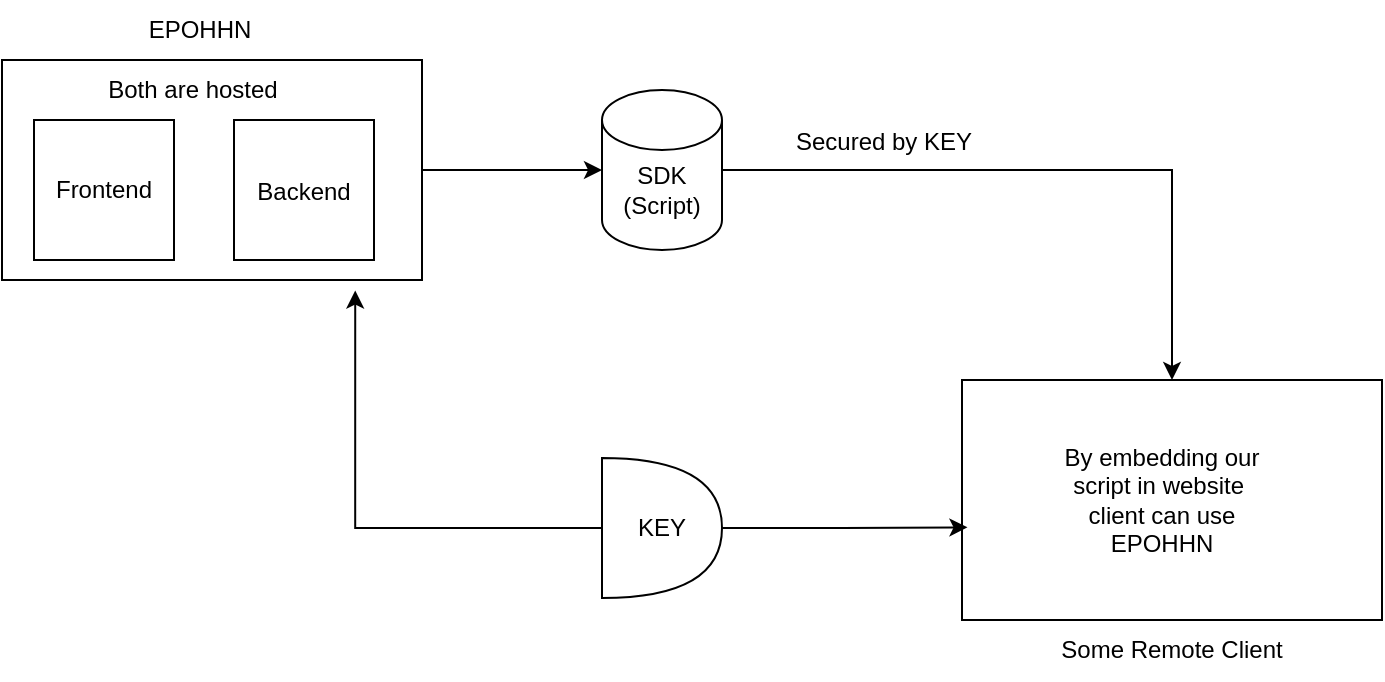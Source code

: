 <mxfile version="22.1.7" type="device">
  <diagram name="Page-1" id="pub1l7ad4_DdruCasPtF">
    <mxGraphModel dx="794" dy="503" grid="1" gridSize="10" guides="1" tooltips="1" connect="1" arrows="1" fold="1" page="1" pageScale="1" pageWidth="850" pageHeight="1100" math="0" shadow="0">
      <root>
        <mxCell id="0" />
        <mxCell id="1" parent="0" />
        <mxCell id="12tAVDHy_seTnwjO3RKA-11" style="edgeStyle=orthogonalEdgeStyle;rounded=0;orthogonalLoop=1;jettySize=auto;html=1;" edge="1" parent="1" source="12tAVDHy_seTnwjO3RKA-1" target="12tAVDHy_seTnwjO3RKA-12">
          <mxGeometry relative="1" as="geometry">
            <mxPoint x="420" y="85" as="targetPoint" />
          </mxGeometry>
        </mxCell>
        <mxCell id="12tAVDHy_seTnwjO3RKA-1" value="" style="rounded=0;whiteSpace=wrap;html=1;" vertex="1" parent="1">
          <mxGeometry x="90" y="40" width="210" height="110" as="geometry" />
        </mxCell>
        <mxCell id="12tAVDHy_seTnwjO3RKA-2" value="EPOHHN" style="text;html=1;strokeColor=none;fillColor=none;align=center;verticalAlign=middle;whiteSpace=wrap;rounded=0;" vertex="1" parent="1">
          <mxGeometry x="159" y="10" width="60" height="30" as="geometry" />
        </mxCell>
        <mxCell id="12tAVDHy_seTnwjO3RKA-3" value="" style="whiteSpace=wrap;html=1;aspect=fixed;" vertex="1" parent="1">
          <mxGeometry x="106" y="70" width="70" height="70" as="geometry" />
        </mxCell>
        <mxCell id="12tAVDHy_seTnwjO3RKA-4" value="" style="whiteSpace=wrap;html=1;aspect=fixed;" vertex="1" parent="1">
          <mxGeometry x="206" y="70" width="70" height="70" as="geometry" />
        </mxCell>
        <mxCell id="12tAVDHy_seTnwjO3RKA-5" value="Frontend" style="text;html=1;strokeColor=none;fillColor=none;align=center;verticalAlign=middle;whiteSpace=wrap;rounded=0;" vertex="1" parent="1">
          <mxGeometry x="111" y="90" width="60" height="30" as="geometry" />
        </mxCell>
        <mxCell id="12tAVDHy_seTnwjO3RKA-6" value="Backend" style="text;html=1;strokeColor=none;fillColor=none;align=center;verticalAlign=middle;whiteSpace=wrap;rounded=0;" vertex="1" parent="1">
          <mxGeometry x="211" y="91" width="60" height="30" as="geometry" />
        </mxCell>
        <mxCell id="12tAVDHy_seTnwjO3RKA-7" value="Both are hosted" style="text;html=1;strokeColor=none;fillColor=none;align=center;verticalAlign=middle;whiteSpace=wrap;rounded=0;" vertex="1" parent="1">
          <mxGeometry x="127.5" y="40" width="115" height="30" as="geometry" />
        </mxCell>
        <mxCell id="12tAVDHy_seTnwjO3RKA-8" value="" style="rounded=0;whiteSpace=wrap;html=1;" vertex="1" parent="1">
          <mxGeometry x="570" y="200" width="210" height="120" as="geometry" />
        </mxCell>
        <mxCell id="12tAVDHy_seTnwjO3RKA-9" value="Some Remote Client" style="text;html=1;strokeColor=none;fillColor=none;align=center;verticalAlign=middle;whiteSpace=wrap;rounded=0;" vertex="1" parent="1">
          <mxGeometry x="615" y="320" width="120" height="30" as="geometry" />
        </mxCell>
        <mxCell id="12tAVDHy_seTnwjO3RKA-30" style="edgeStyle=orthogonalEdgeStyle;rounded=0;orthogonalLoop=1;jettySize=auto;html=1;exitX=1;exitY=0.5;exitDx=0;exitDy=0;exitPerimeter=0;entryX=0.5;entryY=0;entryDx=0;entryDy=0;" edge="1" parent="1" source="12tAVDHy_seTnwjO3RKA-12" target="12tAVDHy_seTnwjO3RKA-8">
          <mxGeometry relative="1" as="geometry" />
        </mxCell>
        <mxCell id="12tAVDHy_seTnwjO3RKA-12" value="" style="shape=cylinder3;whiteSpace=wrap;html=1;boundedLbl=1;backgroundOutline=1;size=15;" vertex="1" parent="1">
          <mxGeometry x="390" y="55" width="60" height="80" as="geometry" />
        </mxCell>
        <mxCell id="12tAVDHy_seTnwjO3RKA-13" value="SDK&lt;br&gt;(Script)" style="text;html=1;strokeColor=none;fillColor=none;align=center;verticalAlign=middle;whiteSpace=wrap;rounded=0;" vertex="1" parent="1">
          <mxGeometry x="390" y="90" width="60" height="30" as="geometry" />
        </mxCell>
        <mxCell id="12tAVDHy_seTnwjO3RKA-15" value="By embedding our script in website&amp;nbsp; client can use EPOHHN" style="text;html=1;strokeColor=none;fillColor=none;align=center;verticalAlign=middle;whiteSpace=wrap;rounded=0;" vertex="1" parent="1">
          <mxGeometry x="620" y="245" width="100" height="30" as="geometry" />
        </mxCell>
        <mxCell id="12tAVDHy_seTnwjO3RKA-16" value="Secured by KEY" style="text;html=1;strokeColor=none;fillColor=none;align=center;verticalAlign=middle;whiteSpace=wrap;rounded=0;" vertex="1" parent="1">
          <mxGeometry x="481" y="66" width="100" height="30" as="geometry" />
        </mxCell>
        <mxCell id="12tAVDHy_seTnwjO3RKA-19" value="" style="shape=or;whiteSpace=wrap;html=1;" vertex="1" parent="1">
          <mxGeometry x="390" y="239" width="60" height="70" as="geometry" />
        </mxCell>
        <mxCell id="12tAVDHy_seTnwjO3RKA-20" value="KEY" style="text;html=1;strokeColor=none;fillColor=none;align=center;verticalAlign=middle;whiteSpace=wrap;rounded=0;" vertex="1" parent="1">
          <mxGeometry x="390" y="259" width="60" height="30" as="geometry" />
        </mxCell>
        <mxCell id="12tAVDHy_seTnwjO3RKA-22" style="edgeStyle=orthogonalEdgeStyle;rounded=0;orthogonalLoop=1;jettySize=auto;html=1;entryX=0.841;entryY=1.048;entryDx=0;entryDy=0;entryPerimeter=0;" edge="1" parent="1" source="12tAVDHy_seTnwjO3RKA-20" target="12tAVDHy_seTnwjO3RKA-1">
          <mxGeometry relative="1" as="geometry" />
        </mxCell>
        <mxCell id="12tAVDHy_seTnwjO3RKA-23" style="edgeStyle=orthogonalEdgeStyle;rounded=0;orthogonalLoop=1;jettySize=auto;html=1;entryX=0.013;entryY=0.614;entryDx=0;entryDy=0;entryPerimeter=0;" edge="1" parent="1" source="12tAVDHy_seTnwjO3RKA-19" target="12tAVDHy_seTnwjO3RKA-8">
          <mxGeometry relative="1" as="geometry" />
        </mxCell>
      </root>
    </mxGraphModel>
  </diagram>
</mxfile>
